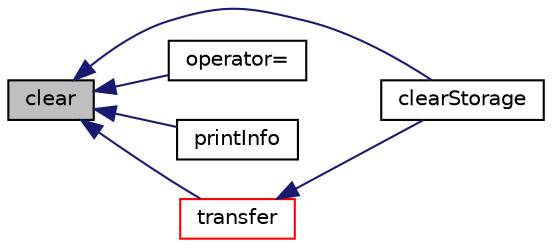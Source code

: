 digraph "clear"
{
  bgcolor="transparent";
  edge [fontname="Helvetica",fontsize="10",labelfontname="Helvetica",labelfontsize="10"];
  node [fontname="Helvetica",fontsize="10",shape=record];
  rankdir="LR";
  Node1 [label="clear",height=0.2,width=0.4,color="black", fillcolor="grey75", style="filled", fontcolor="black"];
  Node1 -> Node2 [dir="back",color="midnightblue",fontsize="10",style="solid",fontname="Helvetica"];
  Node2 [label="clearStorage",height=0.2,width=0.4,color="black",URL="$a02513.html#a77e7fd5aa3adf14be9cbcd6e670f7843",tooltip="Clear the table entries and the table itself. "];
  Node1 -> Node3 [dir="back",color="midnightblue",fontsize="10",style="solid",fontname="Helvetica"];
  Node3 [label="operator=",height=0.2,width=0.4,color="black",URL="$a02513.html#a860ad38e36f000782d8ef7efc62bacc5",tooltip="Assignment. "];
  Node1 -> Node4 [dir="back",color="midnightblue",fontsize="10",style="solid",fontname="Helvetica"];
  Node4 [label="printInfo",height=0.2,width=0.4,color="black",URL="$a02513.html#aa83f51c128dc4622568ef2cf81ded527",tooltip="Print information. "];
  Node1 -> Node5 [dir="back",color="midnightblue",fontsize="10",style="solid",fontname="Helvetica"];
  Node5 [label="transfer",height=0.2,width=0.4,color="red",URL="$a02513.html#a41f9c80cc8a418c7dee6f96625ada276",tooltip="Transfer the contents of the argument table into this table. "];
  Node5 -> Node2 [dir="back",color="midnightblue",fontsize="10",style="solid",fontname="Helvetica"];
}
